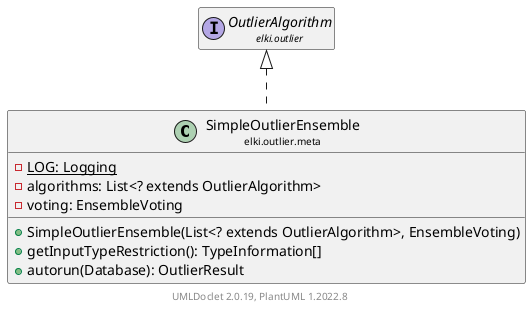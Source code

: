 @startuml
    remove .*\.(Instance|Par|Parameterizer|Factory)$
    set namespaceSeparator none
    hide empty fields
    hide empty methods

    class "<size:14>SimpleOutlierEnsemble\n<size:10>elki.outlier.meta" as elki.outlier.meta.SimpleOutlierEnsemble [[SimpleOutlierEnsemble.html]] {
        {static} -LOG: Logging
        -algorithms: List<? extends OutlierAlgorithm>
        -voting: EnsembleVoting
        +SimpleOutlierEnsemble(List<? extends OutlierAlgorithm>, EnsembleVoting)
        +getInputTypeRestriction(): TypeInformation[]
        +autorun(Database): OutlierResult
    }

    interface "<size:14>OutlierAlgorithm\n<size:10>elki.outlier" as elki.outlier.OutlierAlgorithm [[../OutlierAlgorithm.html]]
    class "<size:14>SimpleOutlierEnsemble.Par\n<size:10>elki.outlier.meta" as elki.outlier.meta.SimpleOutlierEnsemble.Par [[SimpleOutlierEnsemble.Par.html]]

    elki.outlier.OutlierAlgorithm <|.. elki.outlier.meta.SimpleOutlierEnsemble
    elki.outlier.meta.SimpleOutlierEnsemble +-- elki.outlier.meta.SimpleOutlierEnsemble.Par

    center footer UMLDoclet 2.0.19, PlantUML 1.2022.8
@enduml
